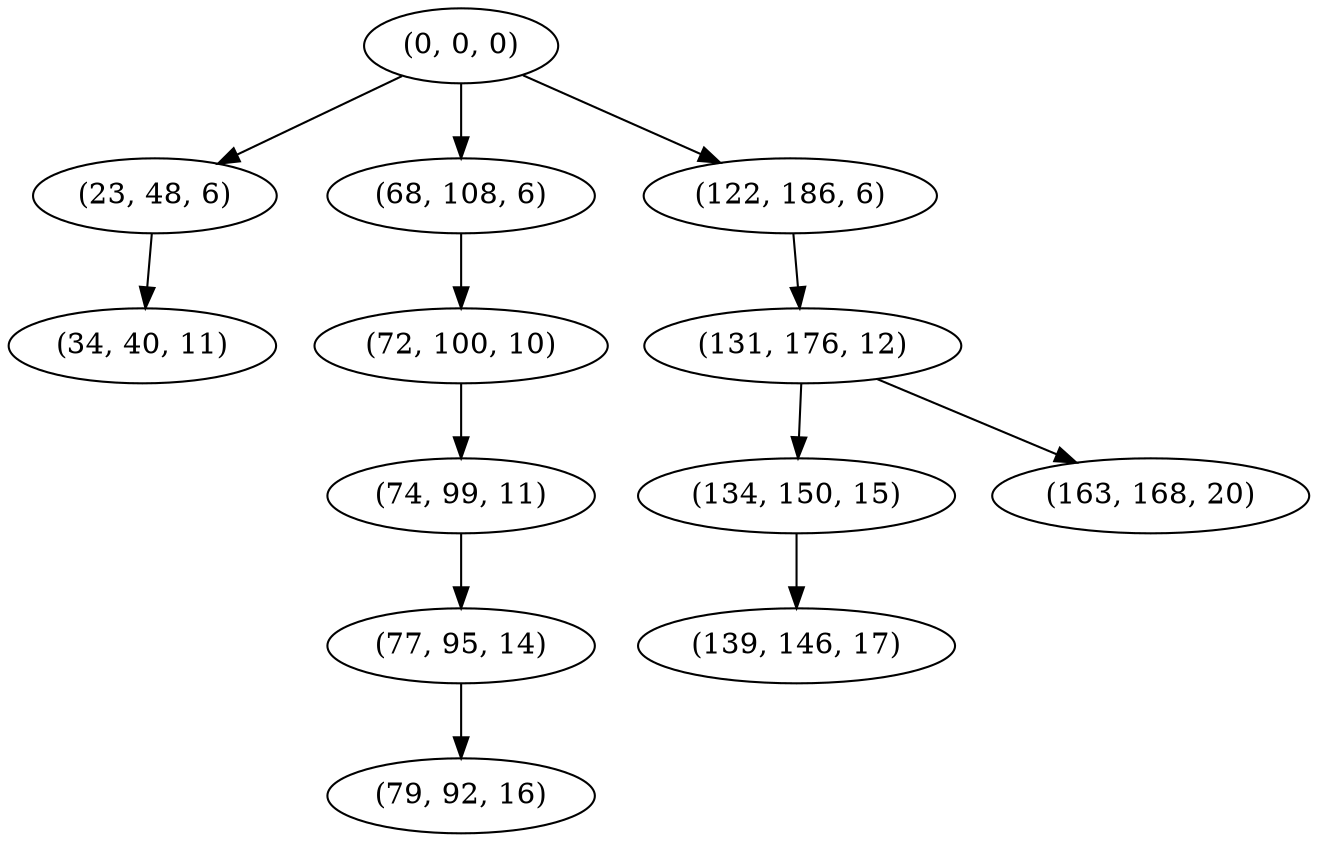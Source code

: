 digraph tree {
    "(0, 0, 0)";
    "(23, 48, 6)";
    "(34, 40, 11)";
    "(68, 108, 6)";
    "(72, 100, 10)";
    "(74, 99, 11)";
    "(77, 95, 14)";
    "(79, 92, 16)";
    "(122, 186, 6)";
    "(131, 176, 12)";
    "(134, 150, 15)";
    "(139, 146, 17)";
    "(163, 168, 20)";
    "(0, 0, 0)" -> "(23, 48, 6)";
    "(0, 0, 0)" -> "(68, 108, 6)";
    "(0, 0, 0)" -> "(122, 186, 6)";
    "(23, 48, 6)" -> "(34, 40, 11)";
    "(68, 108, 6)" -> "(72, 100, 10)";
    "(72, 100, 10)" -> "(74, 99, 11)";
    "(74, 99, 11)" -> "(77, 95, 14)";
    "(77, 95, 14)" -> "(79, 92, 16)";
    "(122, 186, 6)" -> "(131, 176, 12)";
    "(131, 176, 12)" -> "(134, 150, 15)";
    "(131, 176, 12)" -> "(163, 168, 20)";
    "(134, 150, 15)" -> "(139, 146, 17)";
}
